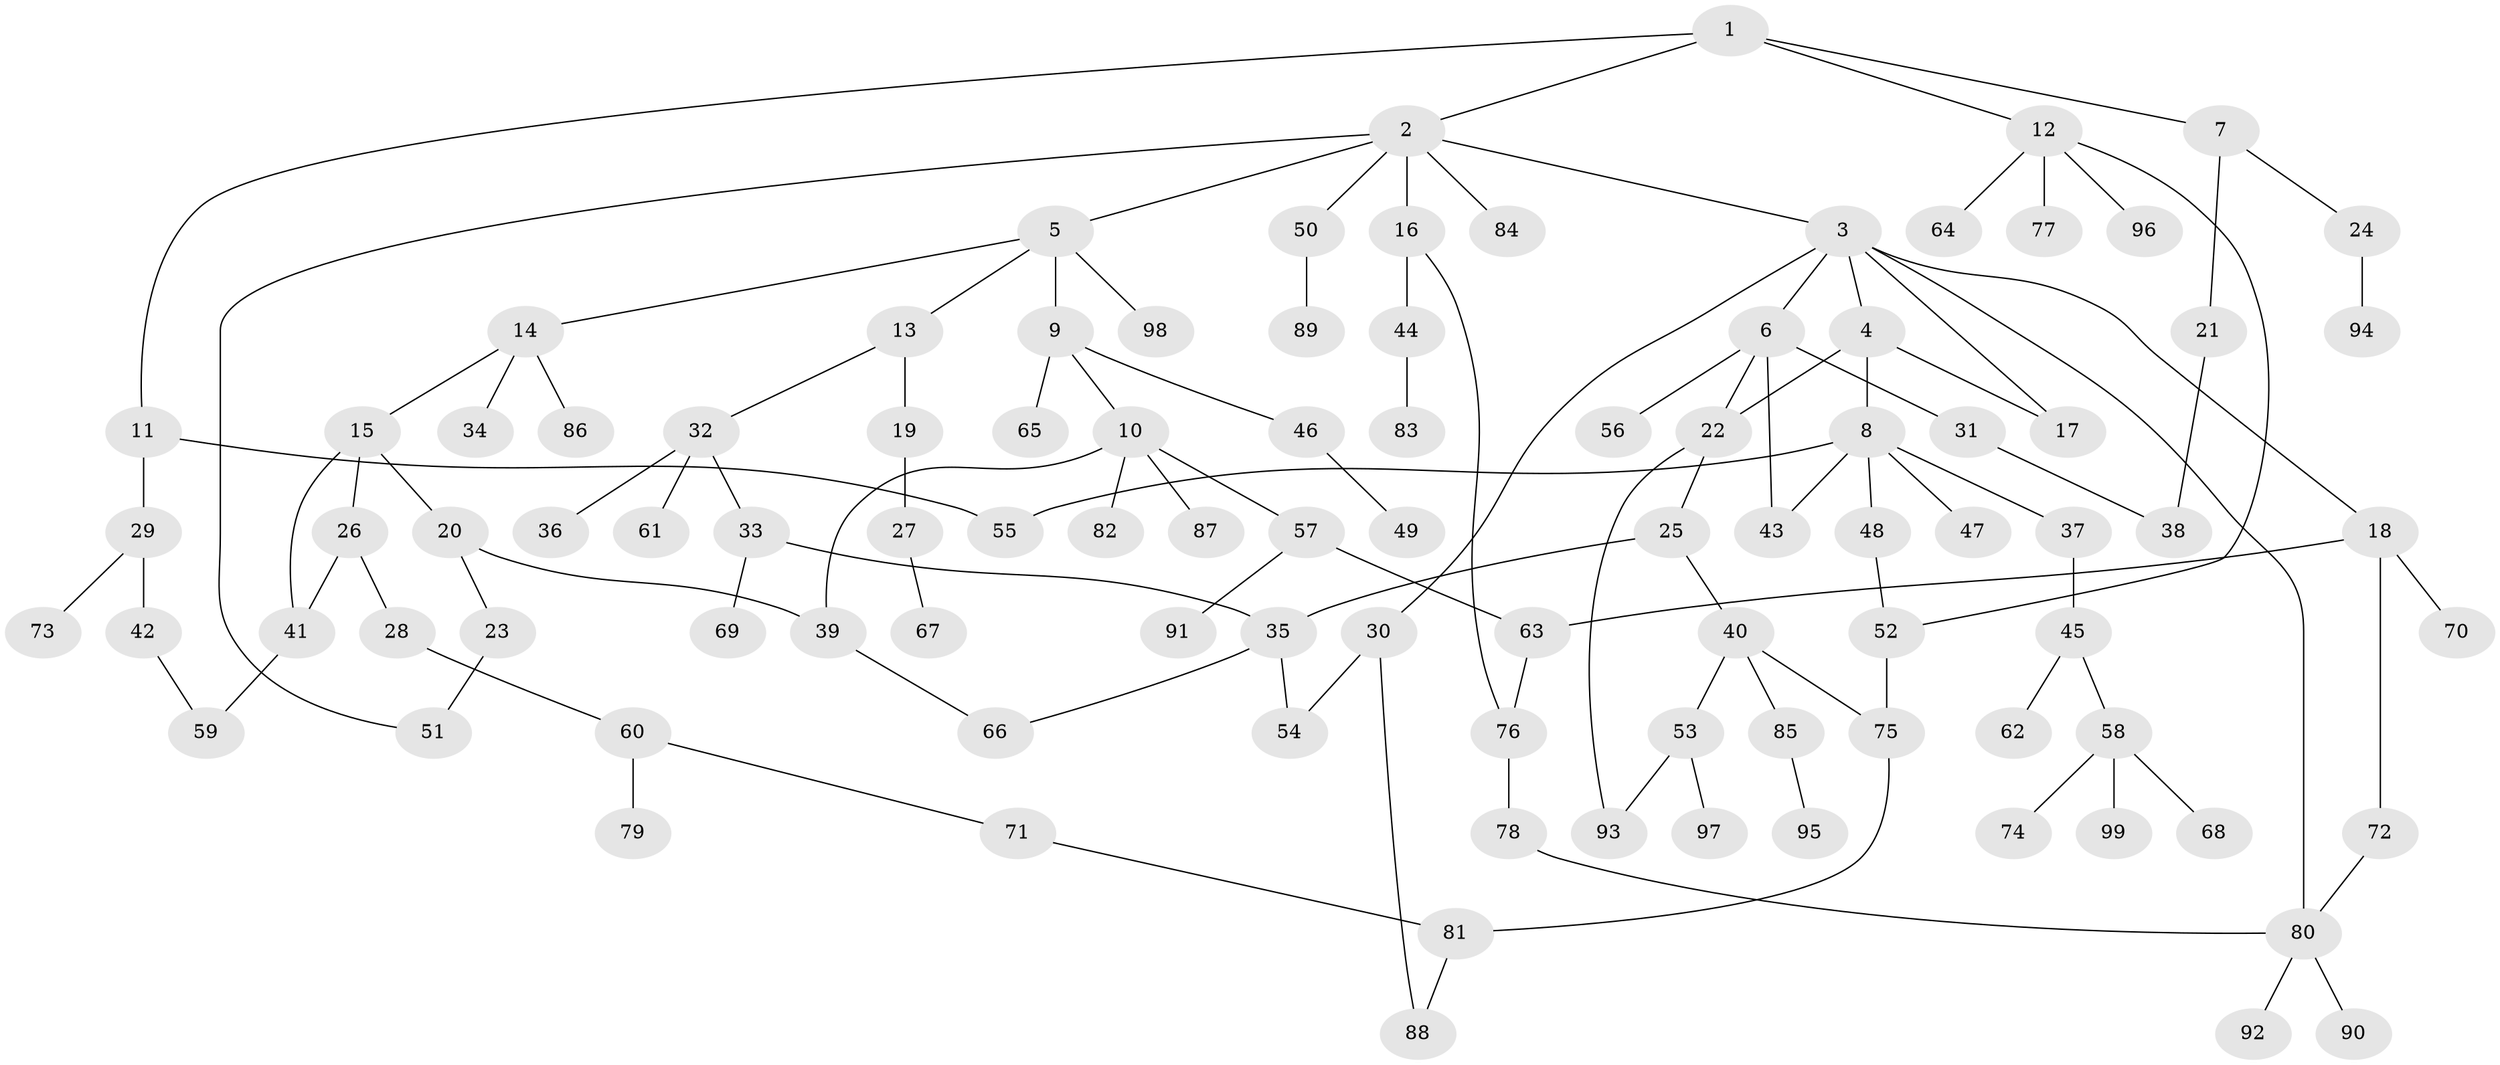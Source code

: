 // coarse degree distribution, {4: 0.15384615384615385, 12: 0.015384615384615385, 8: 0.015384615384615385, 7: 0.03076923076923077, 5: 0.015384615384615385, 3: 0.2153846153846154, 2: 0.2, 1: 0.35384615384615387}
// Generated by graph-tools (version 1.1) at 2025/23/03/03/25 07:23:32]
// undirected, 99 vertices, 119 edges
graph export_dot {
graph [start="1"]
  node [color=gray90,style=filled];
  1;
  2;
  3;
  4;
  5;
  6;
  7;
  8;
  9;
  10;
  11;
  12;
  13;
  14;
  15;
  16;
  17;
  18;
  19;
  20;
  21;
  22;
  23;
  24;
  25;
  26;
  27;
  28;
  29;
  30;
  31;
  32;
  33;
  34;
  35;
  36;
  37;
  38;
  39;
  40;
  41;
  42;
  43;
  44;
  45;
  46;
  47;
  48;
  49;
  50;
  51;
  52;
  53;
  54;
  55;
  56;
  57;
  58;
  59;
  60;
  61;
  62;
  63;
  64;
  65;
  66;
  67;
  68;
  69;
  70;
  71;
  72;
  73;
  74;
  75;
  76;
  77;
  78;
  79;
  80;
  81;
  82;
  83;
  84;
  85;
  86;
  87;
  88;
  89;
  90;
  91;
  92;
  93;
  94;
  95;
  96;
  97;
  98;
  99;
  1 -- 2;
  1 -- 7;
  1 -- 11;
  1 -- 12;
  2 -- 3;
  2 -- 5;
  2 -- 16;
  2 -- 50;
  2 -- 51;
  2 -- 84;
  3 -- 4;
  3 -- 6;
  3 -- 17;
  3 -- 18;
  3 -- 30;
  3 -- 80;
  4 -- 8;
  4 -- 17;
  4 -- 22;
  5 -- 9;
  5 -- 13;
  5 -- 14;
  5 -- 98;
  6 -- 22;
  6 -- 31;
  6 -- 56;
  6 -- 43;
  7 -- 21;
  7 -- 24;
  8 -- 37;
  8 -- 43;
  8 -- 47;
  8 -- 48;
  8 -- 55;
  9 -- 10;
  9 -- 46;
  9 -- 65;
  10 -- 57;
  10 -- 82;
  10 -- 87;
  10 -- 39;
  11 -- 29;
  11 -- 55;
  12 -- 52;
  12 -- 64;
  12 -- 77;
  12 -- 96;
  13 -- 19;
  13 -- 32;
  14 -- 15;
  14 -- 34;
  14 -- 86;
  15 -- 20;
  15 -- 26;
  15 -- 41;
  16 -- 44;
  16 -- 76;
  18 -- 63;
  18 -- 70;
  18 -- 72;
  19 -- 27;
  20 -- 23;
  20 -- 39;
  21 -- 38;
  22 -- 25;
  22 -- 93;
  23 -- 51;
  24 -- 94;
  25 -- 40;
  25 -- 35;
  26 -- 28;
  26 -- 41;
  27 -- 67;
  28 -- 60;
  29 -- 42;
  29 -- 73;
  30 -- 54;
  30 -- 88;
  31 -- 38;
  32 -- 33;
  32 -- 36;
  32 -- 61;
  33 -- 35;
  33 -- 69;
  35 -- 54;
  35 -- 66;
  37 -- 45;
  39 -- 66;
  40 -- 53;
  40 -- 85;
  40 -- 75;
  41 -- 59;
  42 -- 59;
  44 -- 83;
  45 -- 58;
  45 -- 62;
  46 -- 49;
  48 -- 52;
  50 -- 89;
  52 -- 75;
  53 -- 97;
  53 -- 93;
  57 -- 91;
  57 -- 63;
  58 -- 68;
  58 -- 74;
  58 -- 99;
  60 -- 71;
  60 -- 79;
  63 -- 76;
  71 -- 81;
  72 -- 80;
  75 -- 81;
  76 -- 78;
  78 -- 80;
  80 -- 90;
  80 -- 92;
  81 -- 88;
  85 -- 95;
}
